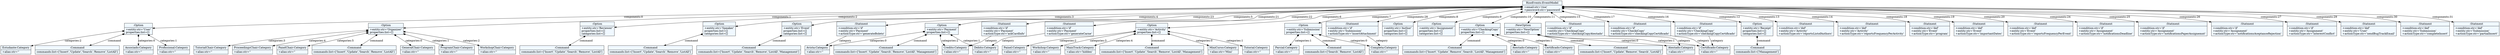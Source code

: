 
    digraph xtext {
    fontname = "Bitstream Vera Sans"
    fontsize = 8
    node[
        shape=record,
        style=filled,
        fillcolor=aliceblue
    ]
    nodesep = 0.3
    edge[dir=black,arrowtail=empty]


4471293712 -> 4471230360 [label="components:0" arrowtail=diamond dir=both]
4471230360 -> 4471229016 [label="command" arrowtail=diamond dir=both]
4471229016[label="{:Command|commands:list=['Insert','Update','Search','Remove','ListAll']\l}"]
4471230360 -> 4471227784 [label="categories:0" arrowtail=diamond dir=both]
4471227784[label="{Associado:Category|+alias:str=''\l}"]
4471230360 -> 4471227224 [label="categories:1" arrowtail=diamond dir=both]
4471227224[label="{Profissional:Category|+alias:str=''\l}"]
4471230360 -> 4471226608 [label="categories:2" arrowtail=diamond dir=both]
4471226608[label="{Estudante:Category|+alias:str=''\l}"]
4471230360[label="{:Option|+entity:str='User'\lproperties:list=[]\l}"]
4471293712 -> 4471229968 [label="components:1" arrowtail=diamond dir=both]
4471229968 -> 4471226720 [label="command" arrowtail=diamond dir=both]
4471226720[label="{:Command|commands:list=['Insert','Update','Search','Remove','ListAll']\l}"]
4471229968 -> 4471337032 [label="categories:0" arrowtail=diamond dir=both]
4471337032[label="{GeneralChair:Category|+alias:str=''\l}"]
4471229968 -> 4471337144 [label="categories:1" arrowtail=diamond dir=both]
4471337144[label="{ProgramChair:Category|+alias:str=''\l}"]
4471229968 -> 4471337312 [label="categories:2" arrowtail=diamond dir=both]
4471337312[label="{WorkshopChair:Category|+alias:str=''\l}"]
4471229968 -> 4471337368 [label="categories:3" arrowtail=diamond dir=both]
4471337368[label="{TutorialChair:Category|+alias:str=''\l}"]
4471229968 -> 4471337424 [label="categories:4" arrowtail=diamond dir=both]
4471337424[label="{ProceedingsChair:Category|+alias:str=''\l}"]
4471229968 -> 4471337480 [label="categories:5" arrowtail=diamond dir=both]
4471337480[label="{PanelChair:Category|+alias:str=''\l}"]
4471229968[label="{:Option|+entity:str='Organizer'\lproperties:list=[]\l}"]
4471293712 -> 4471228176 [label="components:2" arrowtail=diamond dir=both]
4471228176 -> 4471337536 [label="command" arrowtail=diamond dir=both]
4471337536[label="{:Command|commands:list=['Insert','Update','Search','Remove','ListAll']\l}"]
4471228176[label="{:Option|+entity:str='Reviewer'\lproperties:list=[]\lcategories:list=[]\l}"]
4471293712 -> 4471228568 [label="components:3" arrowtail=diamond dir=both]
4471228568 -> 4471337256 [label="command" arrowtail=diamond dir=both]
4471337256[label="{:Command|commands:list=['Insert','Update','Search','Remove','ListAll']\l}"]
4471228568[label="{:Option|+entity:str='Speaker'\lproperties:list=[]\lcategories:list=[]\l}"]
4471293712 -> 4471337088 [label="components:4" arrowtail=diamond dir=both]
4471337088 -> 4471337704 [label="command" arrowtail=diamond dir=both]
4471337704[label="{:Command|commands:list=['Insert','Update','Search','Remove','ListAll','Management']\l}"]
4471337088[label="{:Option|+entity:str='Event'\lproperties:list=[]\lcategories:list=[]\l}"]
4471293712 -> 4471337592 [label="components:5" arrowtail=diamond dir=both]
4471337592 -> 4471337816 [label="command" arrowtail=diamond dir=both]
4471337816[label="{:Command|commands:list=['Insert','Update','Search','Remove','ListAll','Management']\l}"]
4471337592 -> 4471337928 [label="categories:0" arrowtail=diamond dir=both]
4471337928[label="{Avista:Category|+alias:str=''\l}"]
4471337592 -> 4471337984 [label="categories:1" arrowtail=diamond dir=both]
4471337984[label="{Debito:Category|+alias:str=''\l}"]
4471337592 -> 4471338096 [label="categories:2" arrowtail=diamond dir=both]
4471338096[label="{Credito:Category|+alias:str=''\l}"]
4471337592[label="{:Option|+entity:str='Payment'\lproperties:list=[]\l}"]
4471293712 -> 4471337648 [label="components:6" arrowtail=diamond dir=both]
4471337648 -> 4471338152 [label="command" arrowtail=diamond dir=both]
4471338152[label="{:Command|commands:list=['Insert','Update','Search','Remove','ListAll','Management']\l}"]
4471337648 -> 4471338040 [label="categories:0" arrowtail=diamond dir=both]
4471338040[label="{MiniCurso:Category|+alias:str='Mini'\l}"]
4471337648 -> 4471338264 [label="categories:1" arrowtail=diamond dir=both]
4471338264[label="{Tutorial:Category|+alias:str=''\l}"]
4471337648 -> 4471338320 [label="categories:2" arrowtail=diamond dir=both]
4471338320[label="{Painel:Category|+alias:str=''\l}"]
4471337648 -> 4471338432 [label="categories:3" arrowtail=diamond dir=both]
4471338432[label="{Workshop:Category|+alias:str=''\l}"]
4471337648 -> 4471338488 [label="categories:4" arrowtail=diamond dir=both]
4471338488[label="{MainTrack:Category|+alias:str='hidden'\l}"]
4471337648[label="{:Option|+entity:str='Activity'\lproperties:list=[]\l}"]
4471293712 -> 4471337872 [label="components:7" arrowtail=diamond dir=both]
4471337872 -> 4471338544 [label="command" arrowtail=diamond dir=both]
4471338544[label="{:Command|commands:list=['Search','Remove','ListAll']\l}"]
4471337872 -> 4471338600 [label="categories:0" arrowtail=diamond dir=both]
4471338600[label="{Completa:Category|+alias:str=''\l}"]
4471337872 -> 4471338656 [label="categories:1" arrowtail=diamond dir=both]
4471338656[label="{Parcial:Category|+alias:str=''\l}"]
4471337872[label="{:Option|+entity:str='Submission'\lproperties:list=[]\l}"]
4471293712 -> 4471338208 [label="components:8" arrowtail=diamond dir=both]
4471338208[label="{:Option|+entity:str='Author'\lproperties:list=[]\lcategories:list=[]\l}"]
4471293712 -> 4471338376 [label="components:9" arrowtail=diamond dir=both]
4471338376[label="{:Option|+entity:str='Assignment'\lproperties:list=[]\lcategories:list=[]\l}"]
4471293712 -> 4471338768 [label="components:10" arrowtail=diamond dir=both]
4471338768 -> 4471338712 [label="command" arrowtail=diamond dir=both]
4471338712[label="{:Command|commands:list=['Insert','Update','Remove','Search','ListAll','Management']\l}"]
4471338768 -> 4471338936 [label="categories:0" arrowtail=diamond dir=both]
4471338936[label="{Atestado:Category|+alias:str=''\l}"]
4471338768 -> 4471338992 [label="categories:1" arrowtail=diamond dir=both]
4471338992[label="{Certificado:Category|+alias:str=''\l}"]
4471338768[label="{:Option|+entity:str='CheckingCopy'\lproperties:list=[]\l}"]
4471293712 -> 4471338824 [label="components:11" arrowtail=diamond dir=both]
4471338824 -> 4471339104 [label="command" arrowtail=diamond dir=both]
4471339104[label="{:Command|commands:list=['Insert','Update','Remove','Search','ListAll']\l}"]
4471338824 -> 4471339048 [label="categories:0" arrowtail=diamond dir=both]
4471339048[label="{Atestado:Category|+alias:str=''\l}"]
4471338824 -> 4471339216 [label="categories:1" arrowtail=diamond dir=both]
4471339216[label="{Certificado:Category|+alias:str=''\l}"]
4471338824[label="{:NewOption|+entity:str='NewOption'\lproperties:list=[]\l}"]
4471293712 -> 4471338880 [label="components:12" arrowtail=diamond dir=both]
4471338880 -> 4471339328 [label="command" arrowtail=diamond dir=both]
4471339328[label="{:Command|commands:list=['Management']\l}"]
4471338880[label="{:Option|+entity:str='Receipt'\lproperties:list=[]\lcategories:list=[]\l}"]
4471293712 -> 4471339160 [label="components:13" arrowtail=diamond dir=both]
4471339160[label="{:Statment|+condition:str='def'\l+entity:str='Activity'\l+actionType:str='reportsListofAuthors'\l}"]
4471293712 -> 4471337760 [label="components:14" arrowtail=diamond dir=both]
4471337760[label="{:Statment|+condition:str='def'\l+entity:str='Activity'\l+actionType:str='reportsFrequencyPerActivity'\l}"]
4471293712 -> 4471339272 [label="components:15" arrowtail=diamond dir=both]
4471339272 -> 4471339048 [label="category" ]
4471339272[label="{:Statment|+condition:str='if'\l+entity:str='CheckingCopy'\l+actionType:str='checkingCopyAtestado'\l}"]
4471293712 -> 4471339440 [label="components:16" arrowtail=diamond dir=both]
4471339440 -> 4471339216 [label="category" ]
4471339440[label="{:Statment|+condition:str='if'\l+entity:str='CheckingCopy'\l+actionType:str='checkingCopyCertificado'\l}"]
4471293712 -> 4471339552 [label="components:17" arrowtail=diamond dir=both]
4471339552 -> 4471339216 [label="category" ]
4471339552[label="{:Statment|+condition:str='if'\l+entity:str='CheckiCopy'\l+actionType:str='checkingCopyCertificado'\l}"]
4471293712 -> 4471339664 [label="components:18" arrowtail=diamond dir=both]
4471339664[label="{:Statment|+condition:str='def'\l+entity:str='Event'\l+actionType:str='program'\l}"]
4471293712 -> 4471339776 [label="components:19" arrowtail=diamond dir=both]
4471339776[label="{:Statment|+condition:str='def'\l+entity:str='Event'\l+actionType:str='importantDates'\l}"]
4471293712 -> 4471339832 [label="components:20" arrowtail=diamond dir=both]
4471339832[label="{:Statment|+condition:str='def'\l+entity:str='Event'\l+actionType:str='reportsFrequencyPerEvent'\l}"]
4471293712 -> 4471339888 [label="components:21" arrowtail=diamond dir=both]
4471339888 -> 4471338096 [label="category" ]
4471339888[label="{:Statment|+condition:str='if'\l+entity:str='Payment'\l+actionType:str='askCardInfo'\l}"]
4471293712 -> 4471339944 [label="components:22" arrowtail=diamond dir=both]
4471339944 -> 4471337984 [label="category" ]
4471339944[label="{:Statment|+condition:str='if'\l+entity:str='Payment'\l+actionType:str='generateCarne'\l}"]
4471293712 -> 4471340056 [label="components:23" arrowtail=diamond dir=both]
4471340056 -> 4471337928 [label="category" ]
4471340056[label="{:Statment|+condition:str='if'\l+entity:str='Payment'\l+actionType:str='generateBoleto'\l}"]
4471293712 -> 4471340168 [label="components:24" arrowtail=diamond dir=both]
4471340168[label="{:Statment|+condition:str='if'\l+entity:str='Assignment'\l+actionType:str='notificationsDeadline'\l}"]
4471293712 -> 4471340280 [label="components:25" arrowtail=diamond dir=both]
4471340280[label="{:Statment|+condition:str='if'\l+entity:str='Assignment'\l+actionType:str='notificationsPaperAssignemnt'\l}"]
4471293712 -> 4471340336 [label="components:26" arrowtail=diamond dir=both]
4471340336[label="{:Statment|+condition:str='if'\l+entity:str='Assignment'\l+actionType:str='notificationsAceptanceRejection'\l}"]
4471293712 -> 4471340392 [label="components:27" arrowtail=diamond dir=both]
4471340392[label="{:Statment|+condition:str='if'\l+entity:str='Assignment'\l+actionType:str='interestConflict'\l}"]
4471293712 -> 4471340448 [label="components:28" arrowtail=diamond dir=both]
4471340448 -> 4471338600 [label="category" ]
4471340448[label="{:Statment|+condition:str='if'\l+entity:str='Submission'\l+actionType:str='insertAttachment'\l}"]
4471293712 -> 4471340504 [label="components:29" arrowtail=diamond dir=both]
4471340504[label="{:Statment|+condition:str='def'\l+entity:str='User'\l+actionType:str='sendBugTrackEmail'\l}"]
4471293712 -> 4471340616 [label="components:30" arrowtail=diamond dir=both]
4471340616[label="{:Statment|+condition:str='def'\l+entity:str='Submission'\l+actionType:str='completeInsert'\l}"]
4471293712 -> 4471340672 [label="components:31" arrowtail=diamond dir=both]
4471340672[label="{:Statment|+condition:str='def'\l+entity:str='Submission'\l+actionType:str='partialInsert'\l}"]
4471293712[label="{RiseEvents:EventModel|+email:str='rise'\l+password:str='password'\l}"]

}
